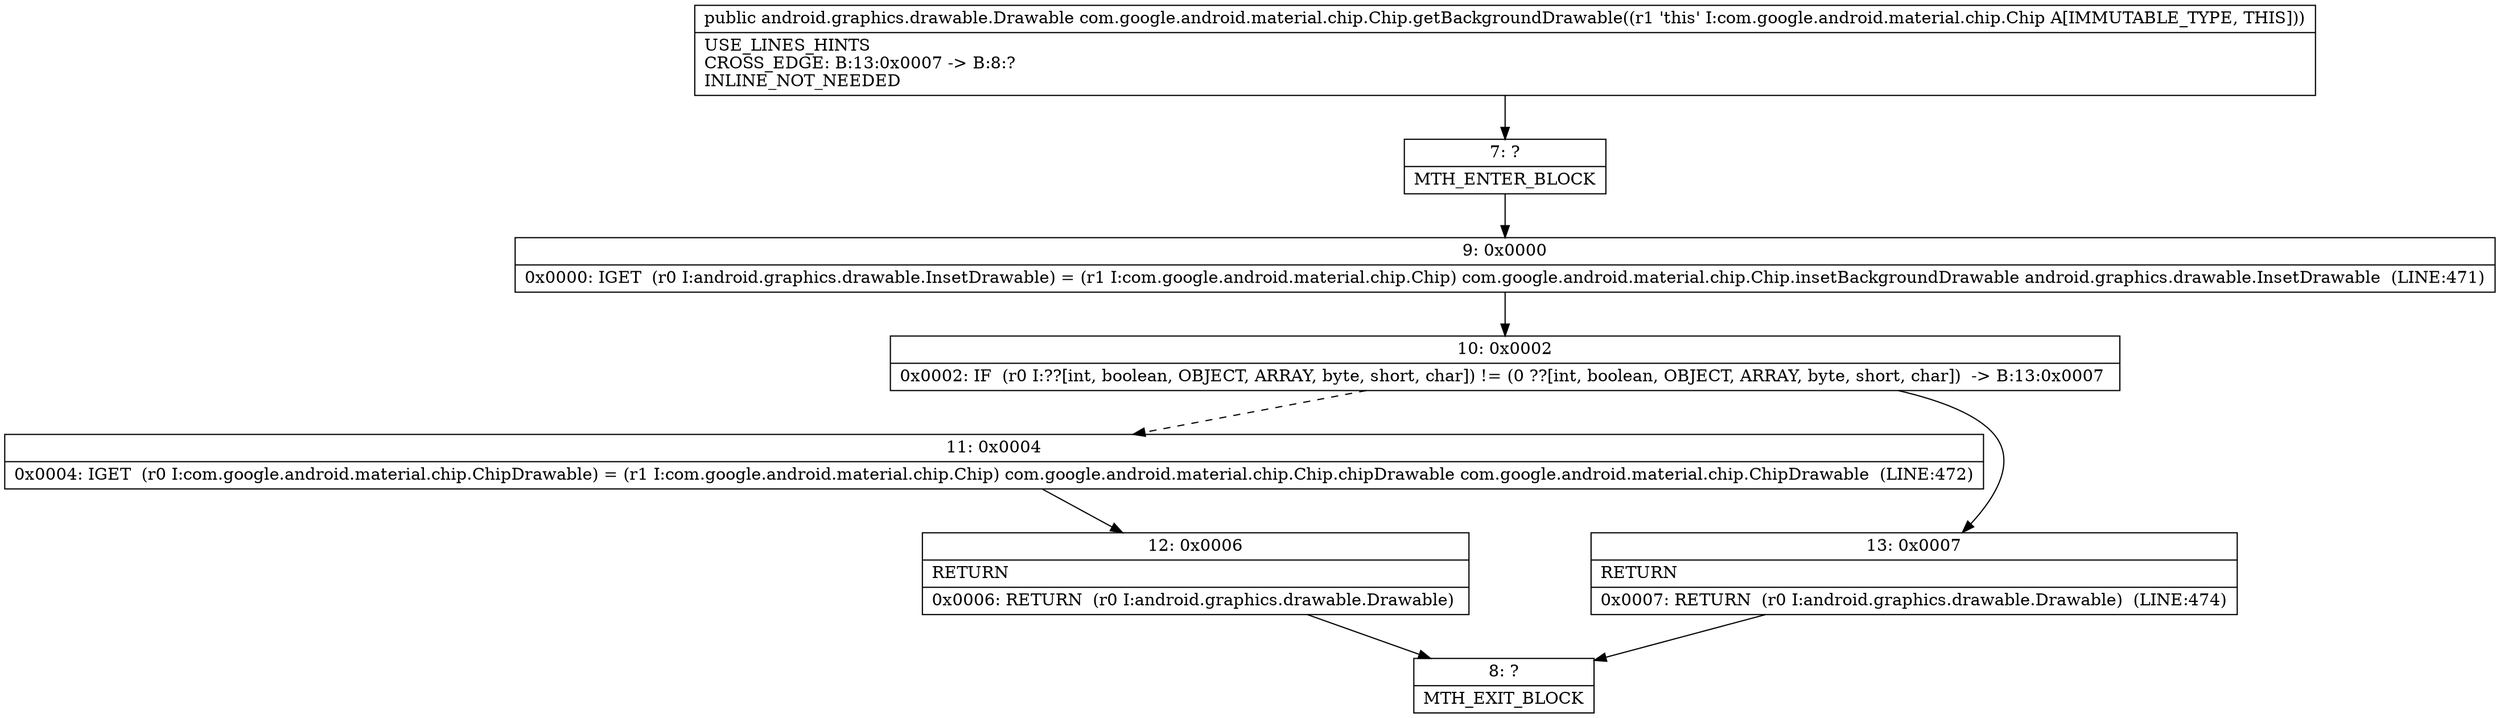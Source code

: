 digraph "CFG forcom.google.android.material.chip.Chip.getBackgroundDrawable()Landroid\/graphics\/drawable\/Drawable;" {
Node_7 [shape=record,label="{7\:\ ?|MTH_ENTER_BLOCK\l}"];
Node_9 [shape=record,label="{9\:\ 0x0000|0x0000: IGET  (r0 I:android.graphics.drawable.InsetDrawable) = (r1 I:com.google.android.material.chip.Chip) com.google.android.material.chip.Chip.insetBackgroundDrawable android.graphics.drawable.InsetDrawable  (LINE:471)\l}"];
Node_10 [shape=record,label="{10\:\ 0x0002|0x0002: IF  (r0 I:??[int, boolean, OBJECT, ARRAY, byte, short, char]) != (0 ??[int, boolean, OBJECT, ARRAY, byte, short, char])  \-\> B:13:0x0007 \l}"];
Node_11 [shape=record,label="{11\:\ 0x0004|0x0004: IGET  (r0 I:com.google.android.material.chip.ChipDrawable) = (r1 I:com.google.android.material.chip.Chip) com.google.android.material.chip.Chip.chipDrawable com.google.android.material.chip.ChipDrawable  (LINE:472)\l}"];
Node_12 [shape=record,label="{12\:\ 0x0006|RETURN\l|0x0006: RETURN  (r0 I:android.graphics.drawable.Drawable) \l}"];
Node_8 [shape=record,label="{8\:\ ?|MTH_EXIT_BLOCK\l}"];
Node_13 [shape=record,label="{13\:\ 0x0007|RETURN\l|0x0007: RETURN  (r0 I:android.graphics.drawable.Drawable)  (LINE:474)\l}"];
MethodNode[shape=record,label="{public android.graphics.drawable.Drawable com.google.android.material.chip.Chip.getBackgroundDrawable((r1 'this' I:com.google.android.material.chip.Chip A[IMMUTABLE_TYPE, THIS]))  | USE_LINES_HINTS\lCROSS_EDGE: B:13:0x0007 \-\> B:8:?\lINLINE_NOT_NEEDED\l}"];
MethodNode -> Node_7;Node_7 -> Node_9;
Node_9 -> Node_10;
Node_10 -> Node_11[style=dashed];
Node_10 -> Node_13;
Node_11 -> Node_12;
Node_12 -> Node_8;
Node_13 -> Node_8;
}

